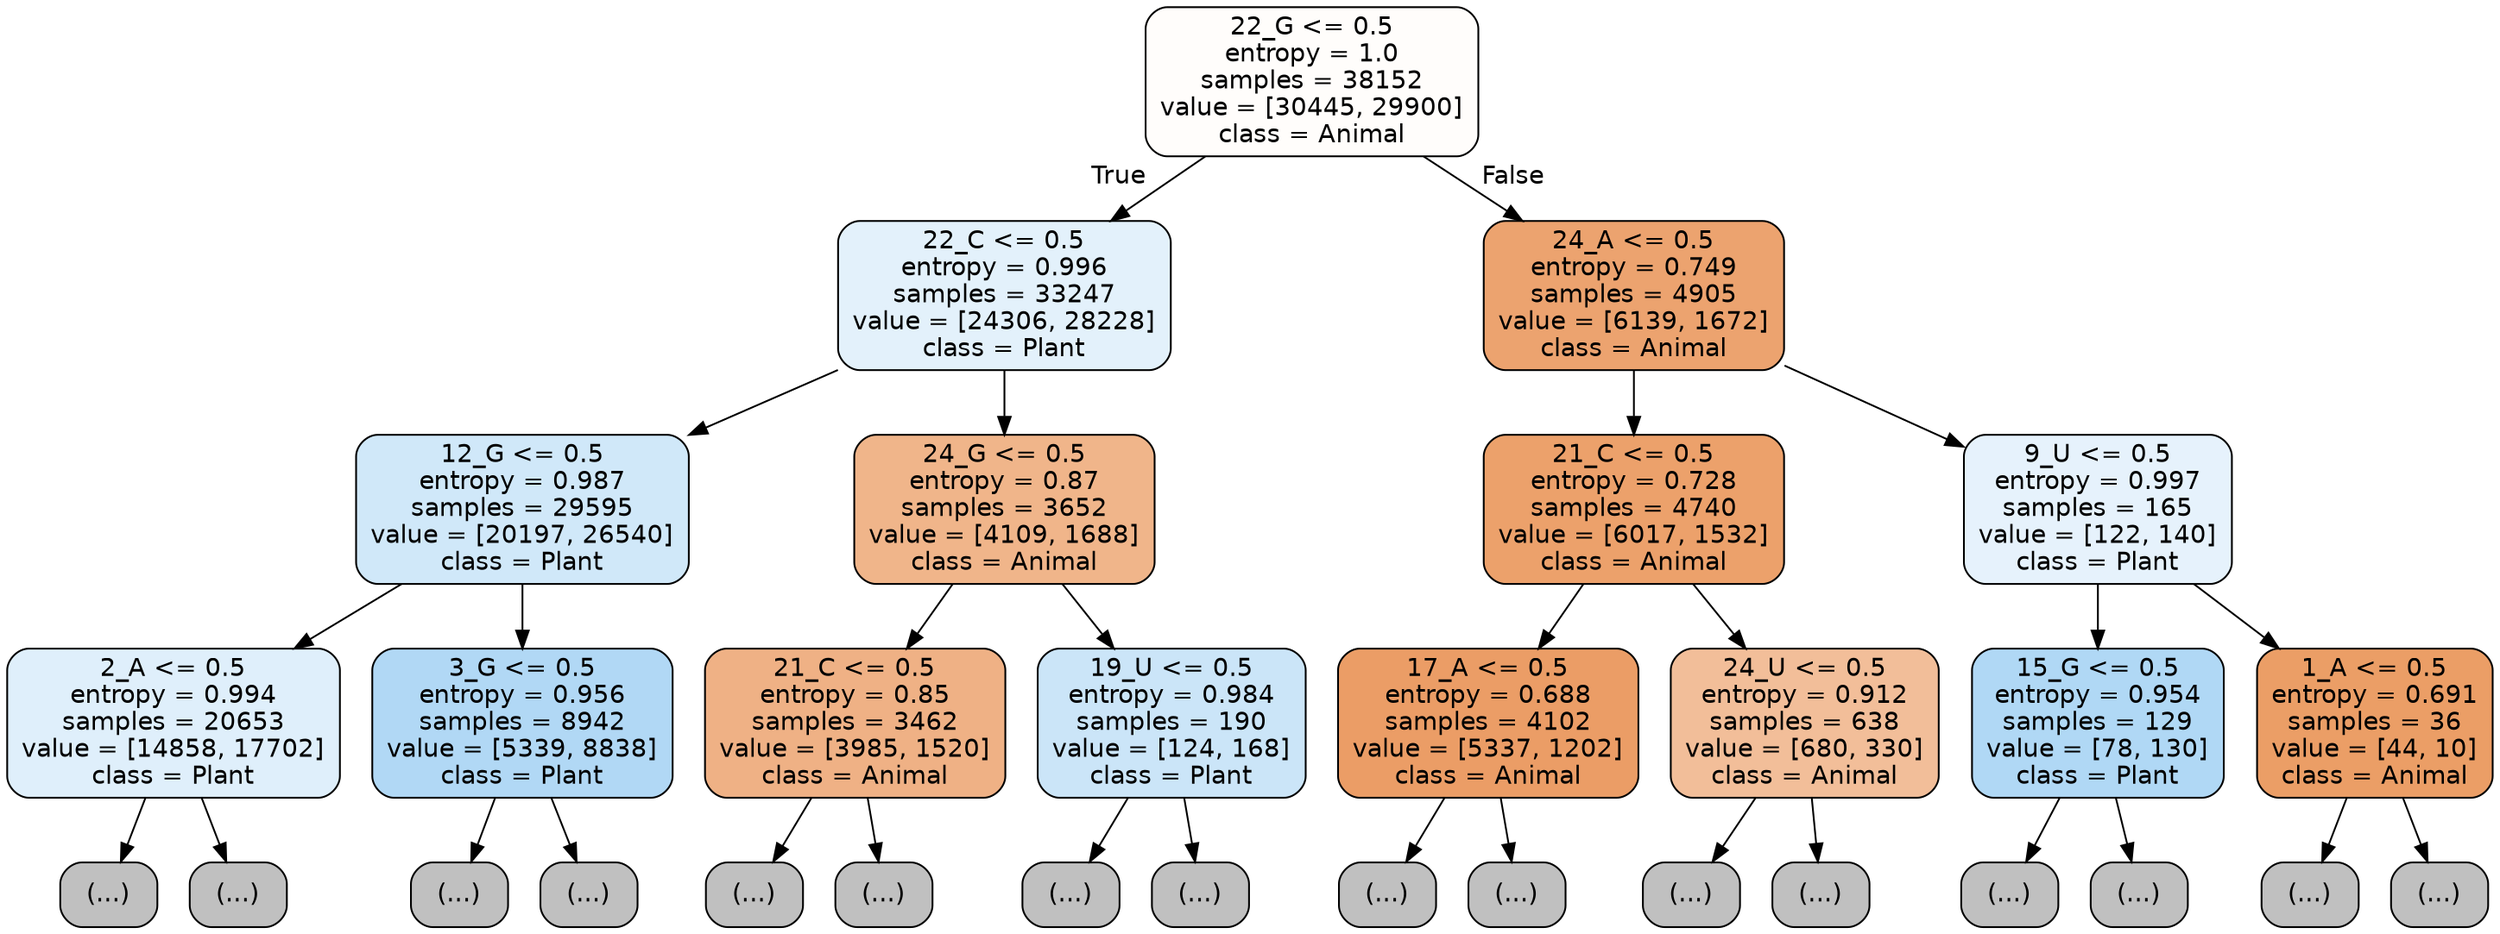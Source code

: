 digraph Tree {
node [shape=box, style="filled, rounded", color="black", fontname="helvetica"] ;
edge [fontname="helvetica"] ;
0 [label="22_G <= 0.5\nentropy = 1.0\nsamples = 38152\nvalue = [30445, 29900]\nclass = Animal", fillcolor="#fffdfb"] ;
1 [label="22_C <= 0.5\nentropy = 0.996\nsamples = 33247\nvalue = [24306, 28228]\nclass = Plant", fillcolor="#e3f1fb"] ;
0 -> 1 [labeldistance=2.5, labelangle=45, headlabel="True"] ;
2 [label="12_G <= 0.5\nentropy = 0.987\nsamples = 29595\nvalue = [20197, 26540]\nclass = Plant", fillcolor="#d0e8f9"] ;
1 -> 2 ;
3 [label="2_A <= 0.5\nentropy = 0.994\nsamples = 20653\nvalue = [14858, 17702]\nclass = Plant", fillcolor="#dfeffb"] ;
2 -> 3 ;
4 [label="(...)", fillcolor="#C0C0C0"] ;
3 -> 4 ;
7273 [label="(...)", fillcolor="#C0C0C0"] ;
3 -> 7273 ;
9568 [label="3_G <= 0.5\nentropy = 0.956\nsamples = 8942\nvalue = [5339, 8838]\nclass = Plant", fillcolor="#b1d8f5"] ;
2 -> 9568 ;
9569 [label="(...)", fillcolor="#C0C0C0"] ;
9568 -> 9569 ;
12044 [label="(...)", fillcolor="#C0C0C0"] ;
9568 -> 12044 ;
13111 [label="24_G <= 0.5\nentropy = 0.87\nsamples = 3652\nvalue = [4109, 1688]\nclass = Animal", fillcolor="#f0b58a"] ;
1 -> 13111 ;
13112 [label="21_C <= 0.5\nentropy = 0.85\nsamples = 3462\nvalue = [3985, 1520]\nclass = Animal", fillcolor="#efb185"] ;
13111 -> 13112 ;
13113 [label="(...)", fillcolor="#C0C0C0"] ;
13112 -> 13113 ;
14452 [label="(...)", fillcolor="#C0C0C0"] ;
13112 -> 14452 ;
14863 [label="19_U <= 0.5\nentropy = 0.984\nsamples = 190\nvalue = [124, 168]\nclass = Plant", fillcolor="#cbe5f8"] ;
13111 -> 14863 ;
14864 [label="(...)", fillcolor="#C0C0C0"] ;
14863 -> 14864 ;
14949 [label="(...)", fillcolor="#C0C0C0"] ;
14863 -> 14949 ;
14966 [label="24_A <= 0.5\nentropy = 0.749\nsamples = 4905\nvalue = [6139, 1672]\nclass = Animal", fillcolor="#eca36f"] ;
0 -> 14966 [labeldistance=2.5, labelangle=-45, headlabel="False"] ;
14967 [label="21_C <= 0.5\nentropy = 0.728\nsamples = 4740\nvalue = [6017, 1532]\nclass = Animal", fillcolor="#eca16b"] ;
14966 -> 14967 ;
14968 [label="17_A <= 0.5\nentropy = 0.688\nsamples = 4102\nvalue = [5337, 1202]\nclass = Animal", fillcolor="#eb9d66"] ;
14967 -> 14968 ;
14969 [label="(...)", fillcolor="#C0C0C0"] ;
14968 -> 14969 ;
16144 [label="(...)", fillcolor="#C0C0C0"] ;
14968 -> 16144 ;
16471 [label="24_U <= 0.5\nentropy = 0.912\nsamples = 638\nvalue = [680, 330]\nclass = Animal", fillcolor="#f2be99"] ;
14967 -> 16471 ;
16472 [label="(...)", fillcolor="#C0C0C0"] ;
16471 -> 16472 ;
16717 [label="(...)", fillcolor="#C0C0C0"] ;
16471 -> 16717 ;
16736 [label="9_U <= 0.5\nentropy = 0.997\nsamples = 165\nvalue = [122, 140]\nclass = Plant", fillcolor="#e6f2fc"] ;
14966 -> 16736 ;
16737 [label="15_G <= 0.5\nentropy = 0.954\nsamples = 129\nvalue = [78, 130]\nclass = Plant", fillcolor="#b0d8f5"] ;
16736 -> 16737 ;
16738 [label="(...)", fillcolor="#C0C0C0"] ;
16737 -> 16738 ;
16797 [label="(...)", fillcolor="#C0C0C0"] ;
16737 -> 16797 ;
16822 [label="1_A <= 0.5\nentropy = 0.691\nsamples = 36\nvalue = [44, 10]\nclass = Animal", fillcolor="#eb9e66"] ;
16736 -> 16822 ;
16823 [label="(...)", fillcolor="#C0C0C0"] ;
16822 -> 16823 ;
16840 [label="(...)", fillcolor="#C0C0C0"] ;
16822 -> 16840 ;
}